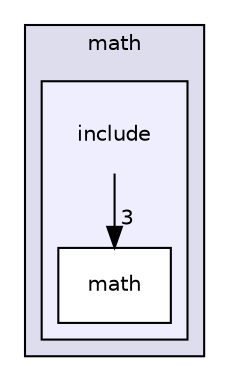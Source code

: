 digraph "NANA/modules/math/include" {
  compound=true
  node [ fontsize="10", fontname="Helvetica"];
  edge [ labelfontsize="10", labelfontname="Helvetica"];
  subgraph clusterdir_b4523354886b5a0c83c88c960c3f222a {
    graph [ bgcolor="#ddddee", pencolor="black", label="math" fontname="Helvetica", fontsize="10", URL="dir_b4523354886b5a0c83c88c960c3f222a.html"]
  subgraph clusterdir_ae521b40900f65e001f9918ef6cf05b7 {
    graph [ bgcolor="#eeeeff", pencolor="black", label="" URL="dir_ae521b40900f65e001f9918ef6cf05b7.html"];
    dir_ae521b40900f65e001f9918ef6cf05b7 [shape=plaintext label="include"];
  dir_25e37a84575eb2688a125a02ece6c264 [shape=box label="math" fillcolor="white" style="filled" URL="dir_25e37a84575eb2688a125a02ece6c264.html"];
  }
  }
  dir_ae521b40900f65e001f9918ef6cf05b7->dir_25e37a84575eb2688a125a02ece6c264 [headlabel="3", labeldistance=1.5 headhref="dir_000022_000023.html"];
}
